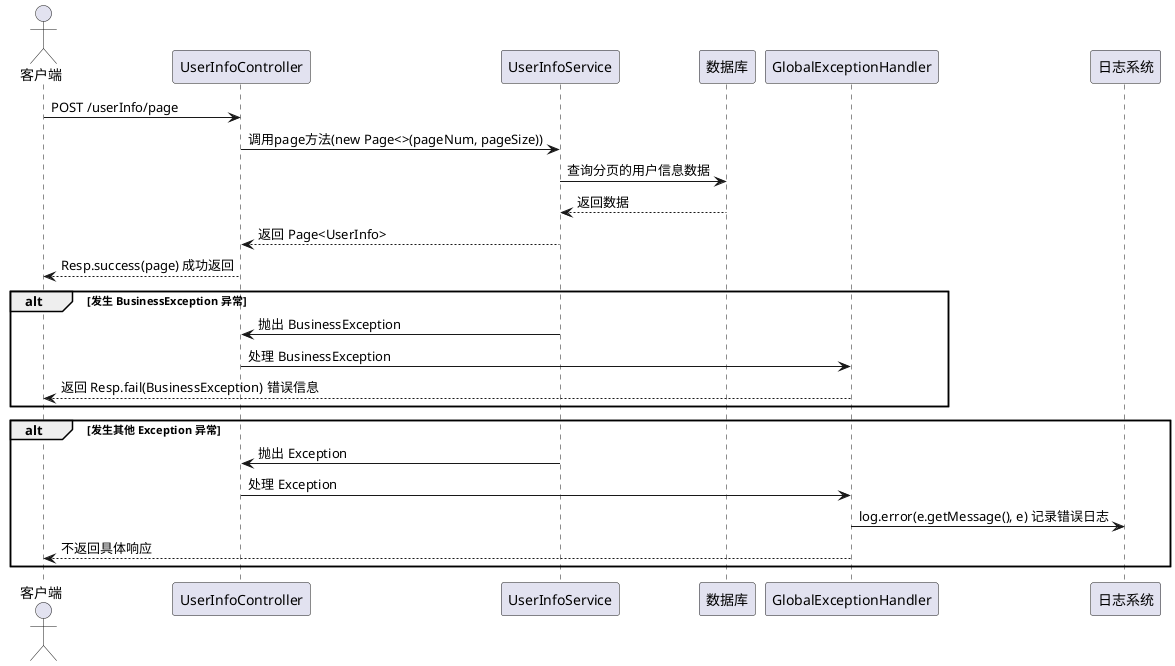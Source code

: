 @startuml
actor 客户端
客户端 -> UserInfoController: POST /userInfo/page
UserInfoController -> UserInfoService: 调用page方法(new Page<>(pageNum, pageSize))
UserInfoService -> 数据库: 查询分页的用户信息数据
数据库 --> UserInfoService: 返回数据
UserInfoService --> UserInfoController: 返回 Page<UserInfo>
UserInfoController --> 客户端: Resp.success(page) 成功返回

alt 发生 BusinessException 异常
    UserInfoService -> UserInfoController: 抛出 BusinessException
    UserInfoController -> GlobalExceptionHandler: 处理 BusinessException
    GlobalExceptionHandler --> 客户端: 返回 Resp.fail(BusinessException) 错误信息
end

alt 发生其他 Exception 异常
    UserInfoService -> UserInfoController: 抛出 Exception
    UserInfoController -> GlobalExceptionHandler: 处理 Exception
    GlobalExceptionHandler -> 日志系统: log.error(e.getMessage(), e) 记录错误日志
    GlobalExceptionHandler --> 客户端: 不返回具体响应
end
@enduml
